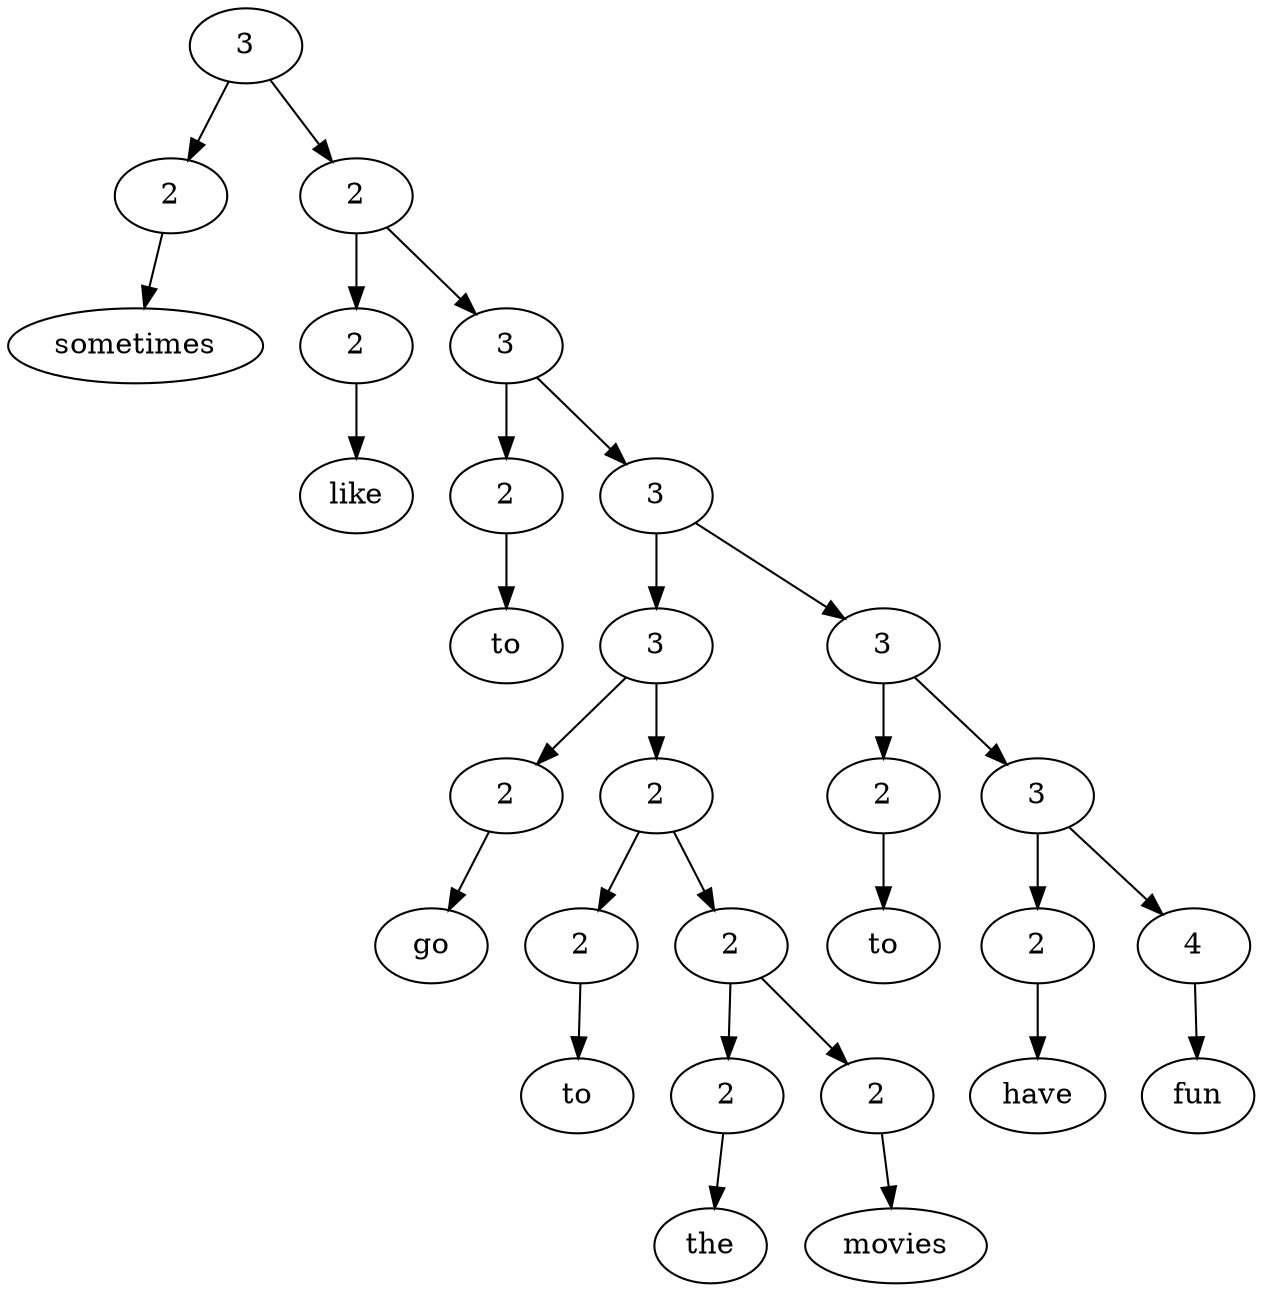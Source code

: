 digraph G{Node0 [label="3"]
Node0 -> Node1
Node0 -> Node3
Node1 [label="2"]
Node1 -> Node2
Node3 [label="2"]
Node3 -> Node4
Node3 -> Node6
Node2 [label="sometimes"]
Node4 [label="2"]
Node4 -> Node5
Node6 [label="3"]
Node6 -> Node7
Node6 -> Node9
Node5 [label="like"]
Node7 [label="2"]
Node7 -> Node8
Node9 [label="3"]
Node9 -> Node10
Node9 -> Node21
Node8 [label="to"]
Node10 [label="3"]
Node10 -> Node11
Node10 -> Node13
Node21 [label="3"]
Node21 -> Node22
Node21 -> Node24
Node11 [label="2"]
Node11 -> Node12
Node13 [label="2"]
Node13 -> Node14
Node13 -> Node16
Node22 [label="2"]
Node22 -> Node23
Node24 [label="3"]
Node24 -> Node25
Node24 -> Node27
Node12 [label="go"]
Node14 [label="2"]
Node14 -> Node15
Node16 [label="2"]
Node16 -> Node17
Node16 -> Node19
Node23 [label="to"]
Node25 [label="2"]
Node25 -> Node26
Node27 [label="4"]
Node27 -> Node28
Node15 [label="to"]
Node17 [label="2"]
Node17 -> Node18
Node19 [label="2"]
Node19 -> Node20
Node26 [label="have"]
Node28 [label="fun"]
Node18 [label="the"]
Node20 [label="movies"]
}